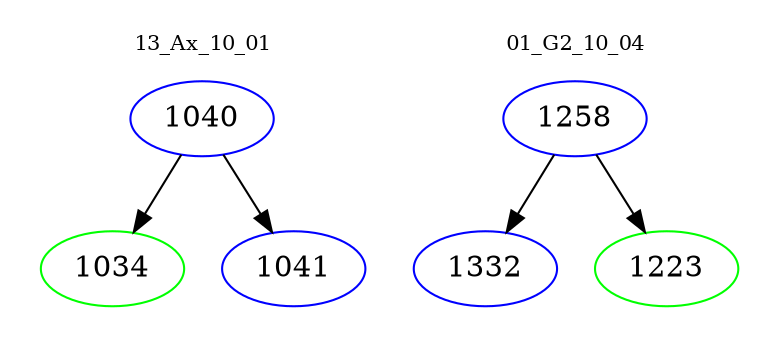 digraph{
subgraph cluster_0 {
color = white
label = "13_Ax_10_01";
fontsize=10;
T0_1040 [label="1040", color="blue"]
T0_1040 -> T0_1034 [color="black"]
T0_1034 [label="1034", color="green"]
T0_1040 -> T0_1041 [color="black"]
T0_1041 [label="1041", color="blue"]
}
subgraph cluster_1 {
color = white
label = "01_G2_10_04";
fontsize=10;
T1_1258 [label="1258", color="blue"]
T1_1258 -> T1_1332 [color="black"]
T1_1332 [label="1332", color="blue"]
T1_1258 -> T1_1223 [color="black"]
T1_1223 [label="1223", color="green"]
}
}
